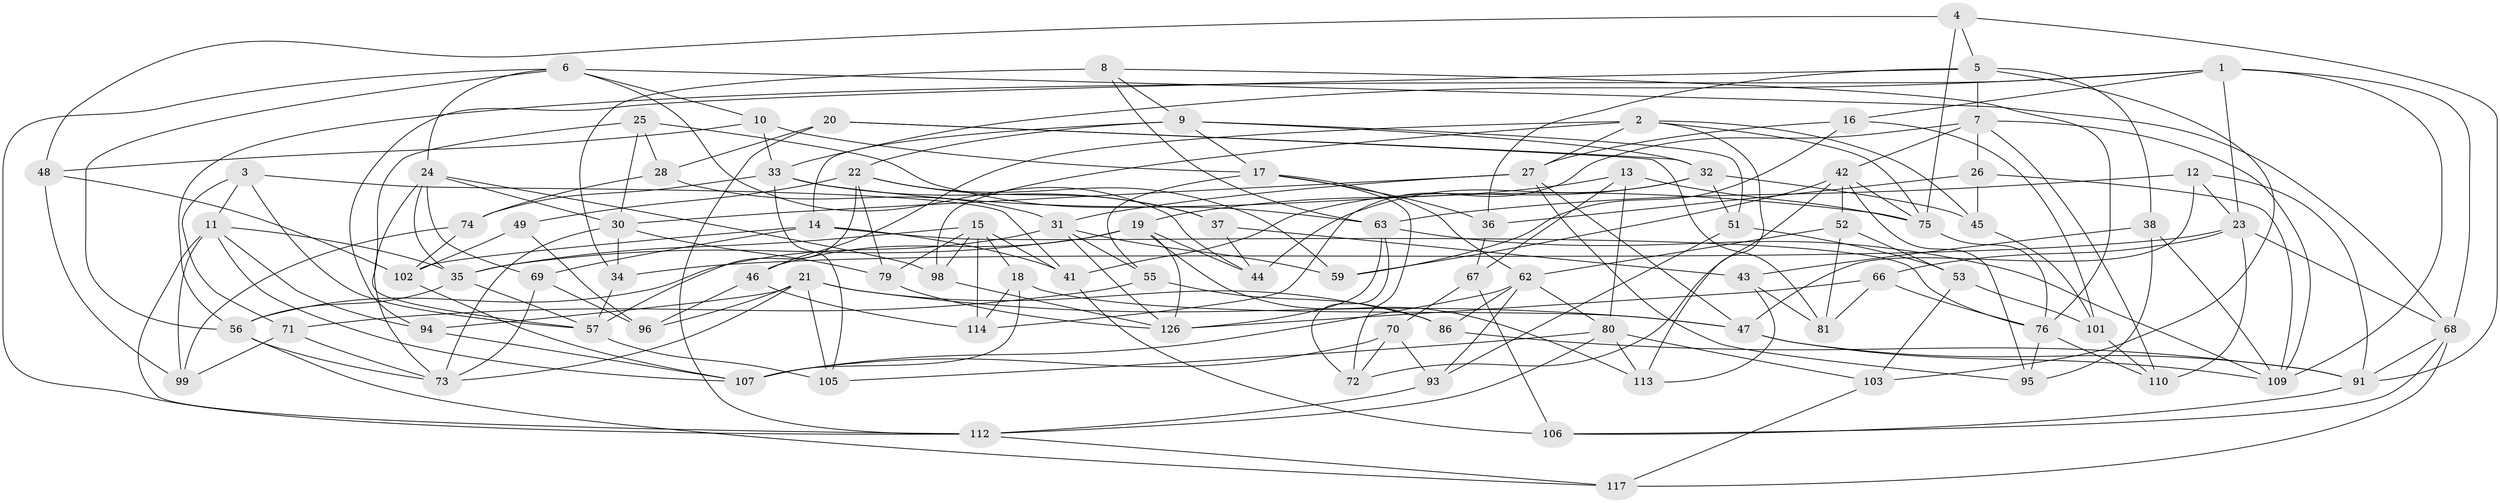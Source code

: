 // Generated by graph-tools (version 1.1) at 2025/24/03/03/25 07:24:27]
// undirected, 90 vertices, 217 edges
graph export_dot {
graph [start="1"]
  node [color=gray90,style=filled];
  1 [super="+50"];
  2 [super="+82"];
  3;
  4;
  5 [super="+54"];
  6 [super="+64"];
  7 [super="+84"];
  8;
  9 [super="+119"];
  10;
  11 [super="+78"];
  12;
  13;
  14 [super="+115"];
  15 [super="+29"];
  16;
  17 [super="+60"];
  18;
  19 [super="+104"];
  20;
  21 [super="+83"];
  22 [super="+89"];
  23 [super="+58"];
  24 [super="+125"];
  25;
  26;
  27 [super="+108"];
  28;
  30 [super="+92"];
  31 [super="+90"];
  32 [super="+40"];
  33 [super="+39"];
  34;
  35 [super="+85"];
  36;
  37;
  38;
  41 [super="+87"];
  42 [super="+65"];
  43;
  44;
  45;
  46;
  47 [super="+77"];
  48;
  49;
  51;
  52;
  53;
  55;
  56 [super="+61"];
  57 [super="+111"];
  59;
  62 [super="+128"];
  63 [super="+122"];
  66;
  67;
  68 [super="+127"];
  69;
  70;
  71;
  72;
  73 [super="+118"];
  74;
  75 [super="+97"];
  76 [super="+124"];
  79;
  80 [super="+88"];
  81;
  86;
  91 [super="+100"];
  93;
  94;
  95;
  96;
  98;
  99;
  101;
  102 [super="+120"];
  103;
  105;
  106;
  107 [super="+123"];
  109 [super="+121"];
  110;
  112 [super="+116"];
  113;
  114;
  117;
  126 [super="+129"];
  1 -- 68;
  1 -- 109;
  1 -- 16;
  1 -- 33;
  1 -- 23;
  1 -- 56;
  2 -- 46;
  2 -- 45;
  2 -- 98;
  2 -- 113;
  2 -- 75;
  2 -- 27;
  3 -- 71;
  3 -- 57;
  3 -- 11;
  3 -- 41;
  4 -- 48;
  4 -- 5;
  4 -- 75;
  4 -- 91;
  5 -- 7;
  5 -- 103;
  5 -- 94;
  5 -- 36;
  5 -- 38;
  6 -- 10;
  6 -- 24;
  6 -- 112;
  6 -- 56;
  6 -- 44;
  6 -- 68;
  7 -- 26;
  7 -- 42;
  7 -- 114;
  7 -- 109;
  7 -- 110;
  8 -- 76;
  8 -- 34;
  8 -- 9;
  8 -- 63;
  9 -- 51;
  9 -- 32;
  9 -- 22;
  9 -- 14;
  9 -- 17;
  10 -- 17;
  10 -- 48;
  10 -- 33;
  11 -- 94;
  11 -- 112;
  11 -- 35;
  11 -- 99;
  11 -- 107;
  12 -- 23;
  12 -- 47;
  12 -- 63;
  12 -- 91;
  13 -- 80;
  13 -- 67;
  13 -- 75;
  13 -- 19;
  14 -- 76;
  14 -- 102;
  14 -- 69;
  14 -- 41 [weight=2];
  15 -- 114;
  15 -- 98;
  15 -- 41;
  15 -- 18;
  15 -- 79;
  15 -- 35;
  16 -- 101;
  16 -- 59;
  16 -- 27;
  17 -- 72;
  17 -- 62;
  17 -- 36;
  17 -- 55;
  18 -- 114;
  18 -- 107;
  18 -- 47;
  19 -- 44;
  19 -- 46;
  19 -- 113;
  19 -- 35;
  19 -- 126;
  20 -- 32;
  20 -- 81;
  20 -- 28;
  20 -- 112;
  21 -- 105;
  21 -- 86;
  21 -- 73;
  21 -- 96;
  21 -- 94;
  21 -- 47;
  22 -- 37;
  22 -- 49;
  22 -- 59;
  22 -- 79;
  22 -- 57;
  23 -- 66;
  23 -- 110;
  23 -- 34;
  23 -- 68;
  24 -- 98;
  24 -- 69;
  24 -- 73;
  24 -- 35;
  24 -- 30;
  25 -- 28;
  25 -- 30;
  25 -- 57;
  25 -- 63;
  26 -- 36;
  26 -- 45;
  26 -- 109;
  27 -- 95;
  27 -- 31;
  27 -- 30;
  27 -- 47;
  28 -- 74;
  28 -- 31;
  30 -- 34;
  30 -- 73;
  30 -- 79;
  31 -- 126;
  31 -- 55;
  31 -- 56;
  31 -- 59;
  32 -- 44;
  32 -- 51;
  32 -- 45;
  32 -- 41;
  33 -- 74;
  33 -- 37;
  33 -- 75;
  33 -- 105;
  34 -- 57;
  35 -- 56;
  35 -- 57;
  36 -- 67;
  37 -- 44;
  37 -- 43;
  38 -- 43;
  38 -- 95;
  38 -- 109;
  41 -- 106;
  42 -- 72;
  42 -- 59;
  42 -- 95;
  42 -- 52;
  42 -- 75;
  43 -- 81;
  43 -- 113;
  45 -- 101;
  46 -- 114;
  46 -- 96;
  47 -- 91;
  47 -- 109;
  48 -- 102;
  48 -- 99;
  49 -- 96;
  49 -- 102 [weight=2];
  51 -- 53;
  51 -- 93;
  52 -- 53;
  52 -- 81;
  52 -- 62;
  53 -- 101;
  53 -- 103;
  55 -- 71;
  55 -- 86;
  56 -- 117;
  56 -- 73;
  57 -- 105;
  62 -- 86;
  62 -- 80;
  62 -- 107;
  62 -- 93;
  63 -- 72;
  63 -- 109;
  63 -- 126;
  66 -- 81;
  66 -- 76;
  66 -- 126;
  67 -- 70;
  67 -- 106;
  68 -- 106;
  68 -- 91;
  68 -- 117;
  69 -- 96;
  69 -- 73;
  70 -- 93;
  70 -- 72;
  70 -- 107;
  71 -- 99;
  71 -- 73;
  74 -- 102;
  74 -- 99;
  75 -- 76;
  76 -- 110;
  76 -- 95;
  79 -- 126;
  80 -- 112;
  80 -- 113;
  80 -- 105;
  80 -- 103;
  86 -- 91;
  91 -- 106;
  93 -- 112;
  94 -- 107;
  98 -- 126;
  101 -- 110;
  102 -- 107;
  103 -- 117;
  112 -- 117;
}
